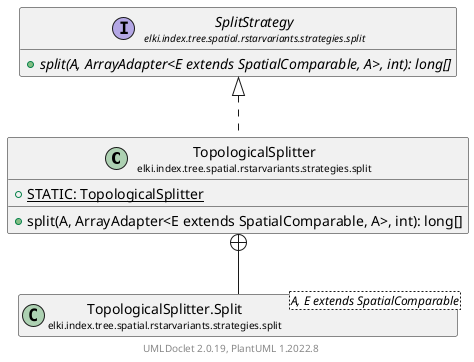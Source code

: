 @startuml
    remove .*\.(Instance|Par|Parameterizer|Factory)$
    set namespaceSeparator none
    hide empty fields
    hide empty methods

    class "<size:14>TopologicalSplitter\n<size:10>elki.index.tree.spatial.rstarvariants.strategies.split" as elki.index.tree.spatial.rstarvariants.strategies.split.TopologicalSplitter [[TopologicalSplitter.html]] {
        {static} +STATIC: TopologicalSplitter
        +split(A, ArrayAdapter<E extends SpatialComparable, A>, int): long[]
    }

    interface "<size:14>SplitStrategy\n<size:10>elki.index.tree.spatial.rstarvariants.strategies.split" as elki.index.tree.spatial.rstarvariants.strategies.split.SplitStrategy [[SplitStrategy.html]] {
        {abstract} +split(A, ArrayAdapter<E extends SpatialComparable, A>, int): long[]
    }
    class "<size:14>TopologicalSplitter.Split\n<size:10>elki.index.tree.spatial.rstarvariants.strategies.split" as elki.index.tree.spatial.rstarvariants.strategies.split.TopologicalSplitter.Split<A, E extends SpatialComparable> [[TopologicalSplitter.Split.html]]
    class "<size:14>TopologicalSplitter.Par\n<size:10>elki.index.tree.spatial.rstarvariants.strategies.split" as elki.index.tree.spatial.rstarvariants.strategies.split.TopologicalSplitter.Par [[TopologicalSplitter.Par.html]]

    elki.index.tree.spatial.rstarvariants.strategies.split.SplitStrategy <|.. elki.index.tree.spatial.rstarvariants.strategies.split.TopologicalSplitter
    elki.index.tree.spatial.rstarvariants.strategies.split.TopologicalSplitter +-- elki.index.tree.spatial.rstarvariants.strategies.split.TopologicalSplitter.Split
    elki.index.tree.spatial.rstarvariants.strategies.split.TopologicalSplitter +-- elki.index.tree.spatial.rstarvariants.strategies.split.TopologicalSplitter.Par

    center footer UMLDoclet 2.0.19, PlantUML 1.2022.8
@enduml
